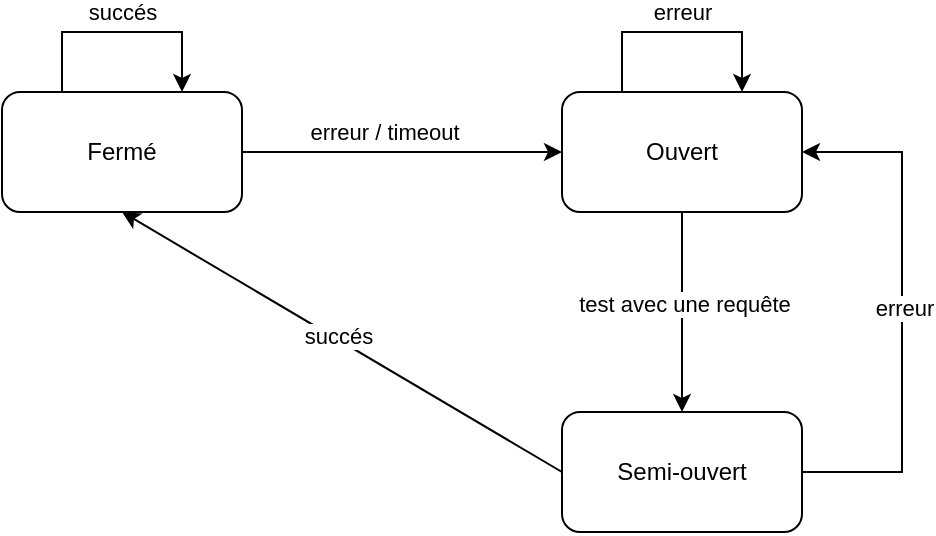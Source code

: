 <mxfile version="24.7.7" pages="3">
  <diagram name="Page-1" id="09cCqFSAMtQOtSmvyHJv">
    <mxGraphModel dx="790" dy="498" grid="1" gridSize="10" guides="1" tooltips="1" connect="1" arrows="1" fold="1" page="1" pageScale="1" pageWidth="827" pageHeight="1169" math="0" shadow="0">
      <root>
        <mxCell id="0" />
        <mxCell id="1" parent="0" />
        <mxCell id="4__lUx7UJxBOqNTY31tX-1" value="Fermé" style="rounded=1;whiteSpace=wrap;html=1;" vertex="1" parent="1">
          <mxGeometry x="160" y="200" width="120" height="60" as="geometry" />
        </mxCell>
        <mxCell id="4__lUx7UJxBOqNTY31tX-2" value="Ouvert" style="rounded=1;whiteSpace=wrap;html=1;" vertex="1" parent="1">
          <mxGeometry x="440" y="200" width="120" height="60" as="geometry" />
        </mxCell>
        <mxCell id="4__lUx7UJxBOqNTY31tX-3" value="Semi-ouvert" style="rounded=1;whiteSpace=wrap;html=1;" vertex="1" parent="1">
          <mxGeometry x="440" y="360" width="120" height="60" as="geometry" />
        </mxCell>
        <mxCell id="4__lUx7UJxBOqNTY31tX-4" value="" style="endArrow=classic;html=1;rounded=0;entryX=0.5;entryY=0;entryDx=0;entryDy=0;exitX=0.5;exitY=1;exitDx=0;exitDy=0;" edge="1" parent="1" source="4__lUx7UJxBOqNTY31tX-2" target="4__lUx7UJxBOqNTY31tX-3">
          <mxGeometry width="50" height="50" relative="1" as="geometry">
            <mxPoint x="390" y="400" as="sourcePoint" />
            <mxPoint x="440" y="350" as="targetPoint" />
          </mxGeometry>
        </mxCell>
        <mxCell id="4__lUx7UJxBOqNTY31tX-17" value="test avec une requête" style="edgeLabel;html=1;align=center;verticalAlign=middle;resizable=0;points=[];" vertex="1" connectable="0" parent="4__lUx7UJxBOqNTY31tX-4">
          <mxGeometry x="-0.077" y="1" relative="1" as="geometry">
            <mxPoint as="offset" />
          </mxGeometry>
        </mxCell>
        <mxCell id="4__lUx7UJxBOqNTY31tX-5" value="" style="endArrow=classic;html=1;rounded=0;exitX=1;exitY=0.5;exitDx=0;exitDy=0;entryX=0;entryY=0.5;entryDx=0;entryDy=0;" edge="1" parent="1" source="4__lUx7UJxBOqNTY31tX-1" target="4__lUx7UJxBOqNTY31tX-2">
          <mxGeometry width="50" height="50" relative="1" as="geometry">
            <mxPoint x="390" y="400" as="sourcePoint" />
            <mxPoint x="440" y="350" as="targetPoint" />
          </mxGeometry>
        </mxCell>
        <mxCell id="4__lUx7UJxBOqNTY31tX-15" value="erreur / timeout" style="edgeLabel;html=1;align=center;verticalAlign=middle;resizable=0;points=[];" vertex="1" connectable="0" parent="4__lUx7UJxBOqNTY31tX-5">
          <mxGeometry x="-0.116" relative="1" as="geometry">
            <mxPoint y="-10" as="offset" />
          </mxGeometry>
        </mxCell>
        <mxCell id="4__lUx7UJxBOqNTY31tX-9" value="" style="endArrow=classic;html=1;rounded=0;exitX=0.25;exitY=0;exitDx=0;exitDy=0;entryX=0.75;entryY=0;entryDx=0;entryDy=0;" edge="1" parent="1" source="4__lUx7UJxBOqNTY31tX-1" target="4__lUx7UJxBOqNTY31tX-1">
          <mxGeometry width="50" height="50" relative="1" as="geometry">
            <mxPoint x="195" y="180" as="sourcePoint" />
            <mxPoint x="245" y="130" as="targetPoint" />
            <Array as="points">
              <mxPoint x="190" y="170" />
              <mxPoint x="250" y="170" />
            </Array>
          </mxGeometry>
        </mxCell>
        <mxCell id="4__lUx7UJxBOqNTY31tX-14" value="succés" style="edgeLabel;html=1;align=center;verticalAlign=middle;resizable=0;points=[];" vertex="1" connectable="0" parent="4__lUx7UJxBOqNTY31tX-9">
          <mxGeometry x="-0.013" relative="1" as="geometry">
            <mxPoint x="1" y="-10" as="offset" />
          </mxGeometry>
        </mxCell>
        <mxCell id="4__lUx7UJxBOqNTY31tX-11" value="" style="endArrow=classic;html=1;rounded=0;exitX=0.25;exitY=0;exitDx=0;exitDy=0;entryX=0.75;entryY=0;entryDx=0;entryDy=0;" edge="1" parent="1" source="4__lUx7UJxBOqNTY31tX-2" target="4__lUx7UJxBOqNTY31tX-2">
          <mxGeometry width="50" height="50" relative="1" as="geometry">
            <mxPoint x="470" y="180" as="sourcePoint" />
            <mxPoint x="530" y="180" as="targetPoint" />
            <Array as="points">
              <mxPoint x="470" y="170" />
              <mxPoint x="530" y="170" />
            </Array>
          </mxGeometry>
        </mxCell>
        <mxCell id="4__lUx7UJxBOqNTY31tX-16" value="erreur" style="edgeLabel;html=1;align=center;verticalAlign=middle;resizable=0;points=[];" vertex="1" connectable="0" parent="4__lUx7UJxBOqNTY31tX-11">
          <mxGeometry x="-0.004" relative="1" as="geometry">
            <mxPoint y="-10" as="offset" />
          </mxGeometry>
        </mxCell>
        <mxCell id="4__lUx7UJxBOqNTY31tX-12" value="" style="endArrow=classic;html=1;rounded=0;exitX=0;exitY=0.5;exitDx=0;exitDy=0;entryX=0.5;entryY=1;entryDx=0;entryDy=0;" edge="1" parent="1" source="4__lUx7UJxBOqNTY31tX-3" target="4__lUx7UJxBOqNTY31tX-1">
          <mxGeometry width="50" height="50" relative="1" as="geometry">
            <mxPoint x="390" y="310" as="sourcePoint" />
            <mxPoint x="440" y="260" as="targetPoint" />
          </mxGeometry>
        </mxCell>
        <mxCell id="4__lUx7UJxBOqNTY31tX-18" value="succés" style="edgeLabel;html=1;align=center;verticalAlign=middle;resizable=0;points=[];" vertex="1" connectable="0" parent="4__lUx7UJxBOqNTY31tX-12">
          <mxGeometry x="0.028" y="-1" relative="1" as="geometry">
            <mxPoint as="offset" />
          </mxGeometry>
        </mxCell>
        <mxCell id="4__lUx7UJxBOqNTY31tX-19" value="" style="endArrow=classic;html=1;rounded=0;exitX=1;exitY=0.5;exitDx=0;exitDy=0;entryX=1;entryY=0.5;entryDx=0;entryDy=0;" edge="1" parent="1" source="4__lUx7UJxBOqNTY31tX-3" target="4__lUx7UJxBOqNTY31tX-2">
          <mxGeometry width="50" height="50" relative="1" as="geometry">
            <mxPoint x="580" y="320" as="sourcePoint" />
            <mxPoint x="590" y="230" as="targetPoint" />
            <Array as="points">
              <mxPoint x="610" y="390" />
              <mxPoint x="610" y="230" />
            </Array>
          </mxGeometry>
        </mxCell>
        <mxCell id="4__lUx7UJxBOqNTY31tX-20" value="erreur" style="edgeLabel;html=1;align=center;verticalAlign=middle;resizable=0;points=[];" vertex="1" connectable="0" parent="4__lUx7UJxBOqNTY31tX-19">
          <mxGeometry x="0.019" y="-1" relative="1" as="geometry">
            <mxPoint as="offset" />
          </mxGeometry>
        </mxCell>
      </root>
    </mxGraphModel>
  </diagram>
  <diagram id="TqwIvDLFk3UFbZrA8jpX" name="Page-2">
    <mxGraphModel dx="762" dy="646" grid="1" gridSize="10" guides="1" tooltips="1" connect="1" arrows="1" fold="1" page="1" pageScale="1" pageWidth="827" pageHeight="1169" math="0" shadow="0">
      <root>
        <mxCell id="0" />
        <mxCell id="1" parent="0" />
        <mxCell id="w98C9nr9TurW0YTiDl5e-1" value="&lt;b&gt;Déploiement&lt;/b&gt;" style="rounded=0;whiteSpace=wrap;html=1;" vertex="1" parent="1">
          <mxGeometry x="40" y="160" width="120" height="40" as="geometry" />
        </mxCell>
        <mxCell id="w98C9nr9TurW0YTiDl5e-3" value="&lt;b&gt;Instance&lt;/b&gt;" style="rounded=0;whiteSpace=wrap;html=1;" vertex="1" parent="1">
          <mxGeometry x="180" y="160" width="120" height="40" as="geometry" />
        </mxCell>
        <mxCell id="w98C9nr9TurW0YTiDl5e-4" value="&lt;b&gt;Execution&lt;/b&gt;" style="rounded=0;whiteSpace=wrap;html=1;" vertex="1" parent="1">
          <mxGeometry x="320" y="160" width="120" height="40" as="geometry" />
        </mxCell>
        <mxCell id="w98C9nr9TurW0YTiDl5e-5" value="&lt;b&gt;Fallback&lt;/b&gt;" style="rounded=0;whiteSpace=wrap;html=1;" vertex="1" parent="1">
          <mxGeometry x="480" y="160" width="120" height="40" as="geometry" />
        </mxCell>
        <mxCell id="w98C9nr9TurW0YTiDl5e-6" value="&lt;b&gt;Configuration&lt;/b&gt;" style="rounded=0;whiteSpace=wrap;html=1;" vertex="1" parent="1">
          <mxGeometry x="620" y="160" width="120" height="40" as="geometry" />
        </mxCell>
        <mxCell id="w98C9nr9TurW0YTiDl5e-7" value="&lt;b&gt;Health-Check&lt;/b&gt;" style="rounded=0;whiteSpace=wrap;html=1;" vertex="1" parent="1">
          <mxGeometry x="760" y="160" width="120" height="40" as="geometry" />
        </mxCell>
        <mxCell id="w98C9nr9TurW0YTiDl5e-8" value="&lt;b&gt;Communication&lt;/b&gt;" style="rounded=0;whiteSpace=wrap;html=1;" vertex="1" parent="1">
          <mxGeometry x="920" y="160" width="120" height="40" as="geometry" />
        </mxCell>
        <mxCell id="w98C9nr9TurW0YTiDl5e-10" value="Client" style="rounded=0;whiteSpace=wrap;html=1;" vertex="1" parent="1">
          <mxGeometry x="50" y="210" width="100" height="30" as="geometry" />
        </mxCell>
        <mxCell id="w98C9nr9TurW0YTiDl5e-11" value="Proxy" style="rounded=0;whiteSpace=wrap;html=1;" vertex="1" parent="1">
          <mxGeometry x="50" y="250" width="100" height="30" as="geometry" />
        </mxCell>
        <mxCell id="w98C9nr9TurW0YTiDl5e-12" value="Service" style="rounded=0;whiteSpace=wrap;html=1;" vertex="1" parent="1">
          <mxGeometry x="50" y="290" width="100" height="30" as="geometry" />
        </mxCell>
        <mxCell id="w98C9nr9TurW0YTiDl5e-16" value="Simple" style="rounded=0;whiteSpace=wrap;html=1;" vertex="1" parent="1">
          <mxGeometry x="190" y="210" width="100" height="30" as="geometry" />
        </mxCell>
        <mxCell id="w98C9nr9TurW0YTiDl5e-17" value="Multiple" style="rounded=0;whiteSpace=wrap;html=1;" vertex="1" parent="1">
          <mxGeometry x="190" y="250" width="100" height="30" as="geometry" />
        </mxCell>
        <mxCell id="w98C9nr9TurW0YTiDl5e-18" value="Process Partagé" style="rounded=0;whiteSpace=wrap;html=1;" vertex="1" parent="1">
          <mxGeometry x="330" y="210" width="100" height="30" as="geometry" />
        </mxCell>
        <mxCell id="w98C9nr9TurW0YTiDl5e-19" value="Même Process" style="rounded=0;whiteSpace=wrap;html=1;" vertex="1" parent="1">
          <mxGeometry x="330" y="250" width="100" height="30" as="geometry" />
        </mxCell>
        <mxCell id="w98C9nr9TurW0YTiDl5e-20" value="Masqué" style="rounded=0;whiteSpace=wrap;html=1;" vertex="1" parent="1">
          <mxGeometry x="490" y="210" width="100" height="30" as="geometry" />
        </mxCell>
        <mxCell id="w98C9nr9TurW0YTiDl5e-21" value="Erreur" style="rounded=0;whiteSpace=wrap;html=1;" vertex="1" parent="1">
          <mxGeometry x="490" y="250" width="100" height="30" as="geometry" />
        </mxCell>
        <mxCell id="w98C9nr9TurW0YTiDl5e-22" value="Réssaie" style="rounded=0;whiteSpace=wrap;html=1;" vertex="1" parent="1">
          <mxGeometry x="490" y="290" width="100" height="30" as="geometry" />
        </mxCell>
        <mxCell id="w98C9nr9TurW0YTiDl5e-23" value="Timeout" style="rounded=0;whiteSpace=wrap;html=1;" vertex="1" parent="1">
          <mxGeometry x="630" y="210" width="100" height="30" as="geometry" />
        </mxCell>
        <mxCell id="w98C9nr9TurW0YTiDl5e-24" value="Concurrence" style="rounded=0;whiteSpace=wrap;html=1;" vertex="1" parent="1">
          <mxGeometry x="630" y="250" width="100" height="30" as="geometry" />
        </mxCell>
        <mxCell id="w98C9nr9TurW0YTiDl5e-25" value="Check intervale" style="rounded=0;whiteSpace=wrap;html=1;" vertex="1" parent="1">
          <mxGeometry x="630" y="290" width="100" height="30" as="geometry" />
        </mxCell>
        <mxCell id="w98C9nr9TurW0YTiDl5e-26" value="Seuil d&#39;erreur" style="rounded=0;whiteSpace=wrap;html=1;" vertex="1" parent="1">
          <mxGeometry x="630" y="330" width="100" height="30" as="geometry" />
        </mxCell>
        <mxCell id="w98C9nr9TurW0YTiDl5e-27" value="Sur demande" style="rounded=0;whiteSpace=wrap;html=1;" vertex="1" parent="1">
          <mxGeometry x="770" y="210" width="100" height="30" as="geometry" />
        </mxCell>
        <mxCell id="w98C9nr9TurW0YTiDl5e-28" value="Actif" style="rounded=0;whiteSpace=wrap;html=1;" vertex="1" parent="1">
          <mxGeometry x="770" y="250" width="100" height="30" as="geometry" />
        </mxCell>
        <mxCell id="w98C9nr9TurW0YTiDl5e-29" value="Passif" style="rounded=0;whiteSpace=wrap;html=1;" vertex="1" parent="1">
          <mxGeometry x="770" y="290" width="100" height="30" as="geometry" />
        </mxCell>
        <mxCell id="w98C9nr9TurW0YTiDl5e-30" value="&lt;font style=&quot;font-size: 11px;&quot;&gt;Requête / Réponse&lt;/font&gt;" style="rounded=0;whiteSpace=wrap;html=1;" vertex="1" parent="1">
          <mxGeometry x="930" y="210" width="100" height="30" as="geometry" />
        </mxCell>
        <mxCell id="w98C9nr9TurW0YTiDl5e-32" value="Asynchrone" style="rounded=0;whiteSpace=wrap;html=1;" vertex="1" parent="1">
          <mxGeometry x="930" y="250" width="100" height="30" as="geometry" />
        </mxCell>
        <mxCell id="w98C9nr9TurW0YTiDl5e-33" value="Exclusive Pair" style="rounded=0;whiteSpace=wrap;html=1;" vertex="1" parent="1">
          <mxGeometry x="930" y="290" width="100" height="30" as="geometry" />
        </mxCell>
        <mxCell id="w98C9nr9TurW0YTiDl5e-34" value="Publish / Suscribe" style="rounded=0;whiteSpace=wrap;html=1;" vertex="1" parent="1">
          <mxGeometry x="930" y="330" width="100" height="30" as="geometry" />
        </mxCell>
        <mxCell id="w98C9nr9TurW0YTiDl5e-35" value="&lt;font size=&quot;1&quot;&gt;&lt;b style=&quot;font-size: 14px;&quot;&gt;Circuit Breaker (Coupe-Circuit)&lt;/b&gt;&lt;/font&gt;" style="rounded=0;whiteSpace=wrap;html=1;" vertex="1" parent="1">
          <mxGeometry x="40" y="90" width="1000" height="40" as="geometry" />
        </mxCell>
        <mxCell id="VJqKuaEoxbE963IpkU7i-2" value="&lt;b&gt;Structure&lt;/b&gt;" style="rounded=0;whiteSpace=wrap;html=1;" vertex="1" parent="1">
          <mxGeometry x="40" y="390" width="400" height="20" as="geometry" />
        </mxCell>
        <mxCell id="VJqKuaEoxbE963IpkU7i-3" value="&lt;b&gt;Comportement&lt;/b&gt;" style="rounded=0;whiteSpace=wrap;html=1;" vertex="1" parent="1">
          <mxGeometry x="480" y="390" width="400" height="20" as="geometry" />
        </mxCell>
        <mxCell id="VJqKuaEoxbE963IpkU7i-4" value="&lt;b&gt;Communication&lt;/b&gt;" style="rounded=0;whiteSpace=wrap;html=1;" vertex="1" parent="1">
          <mxGeometry x="920" y="390" width="120" height="20" as="geometry" />
        </mxCell>
      </root>
    </mxGraphModel>
  </diagram>
  <diagram id="QKWBpq4U33-CTIinU-d8" name="Page-3">
    <mxGraphModel grid="1" page="1" gridSize="10" guides="1" tooltips="1" connect="1" arrows="1" fold="1" pageScale="1" pageWidth="827" pageHeight="1169" math="0" shadow="0">
      <root>
        <mxCell id="0" />
        <mxCell id="1" parent="0" />
      </root>
    </mxGraphModel>
  </diagram>
</mxfile>
